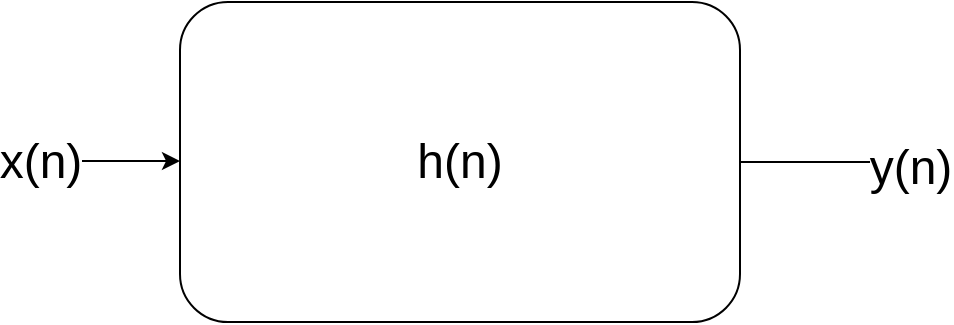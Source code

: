 <mxfile version="11.2.5" type="device" pages="1"><diagram id="Ty3My79XyEtzZTcMfih5" name="lin-sys"><mxGraphModel dx="535" dy="819" grid="1" gridSize="10" guides="1" tooltips="1" connect="1" arrows="1" fold="1" page="1" pageScale="1" pageWidth="850" pageHeight="1100" math="0" shadow="0"><root><mxCell id="0"/><mxCell id="1" parent="0"/><mxCell id="_J1tFk3kn-9LWGM25zRT-1" value="" style="endArrow=classic;html=1;" edge="1" parent="1"><mxGeometry width="50" height="50" relative="1" as="geometry"><mxPoint x="40" y="359.5" as="sourcePoint"/><mxPoint x="120" y="359.5" as="targetPoint"/></mxGeometry></mxCell><mxCell id="_J1tFk3kn-9LWGM25zRT-4" value="x(n)" style="text;html=1;resizable=0;points=[];align=center;verticalAlign=middle;labelBackgroundColor=#ffffff;fontSize=24;" vertex="1" connectable="0" parent="_J1tFk3kn-9LWGM25zRT-1"><mxGeometry x="-0.75" y="1" relative="1" as="geometry"><mxPoint y="1" as="offset"/></mxGeometry></mxCell><mxCell id="_J1tFk3kn-9LWGM25zRT-3" style="edgeStyle=orthogonalEdgeStyle;rounded=0;orthogonalLoop=1;jettySize=auto;html=1;" edge="1" parent="1" source="_J1tFk3kn-9LWGM25zRT-2"><mxGeometry relative="1" as="geometry"><mxPoint x="480" y="360" as="targetPoint"/></mxGeometry></mxCell><mxCell id="_J1tFk3kn-9LWGM25zRT-2" value="&lt;font style=&quot;font-size: 24px&quot;&gt;h(n)&lt;/font&gt;" style="rounded=1;whiteSpace=wrap;html=1;" vertex="1" parent="1"><mxGeometry x="120" y="280" width="280" height="160" as="geometry"/></mxCell><mxCell id="_J1tFk3kn-9LWGM25zRT-5" value="y(n)" style="text;html=1;resizable=0;points=[];align=center;verticalAlign=middle;labelBackgroundColor=#ffffff;fontSize=24;" vertex="1" connectable="0" parent="1"><mxGeometry x="481" y="360" as="geometry"><mxPoint x="4" y="3" as="offset"/></mxGeometry></mxCell></root></mxGraphModel></diagram></mxfile>